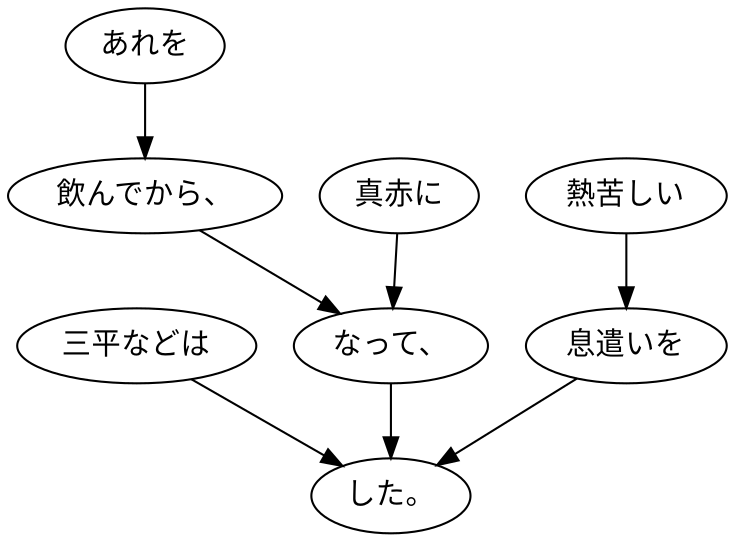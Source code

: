 digraph graph9126 {
	node0 [label="三平などは"];
	node1 [label="あれを"];
	node2 [label="飲んでから、"];
	node3 [label="真赤に"];
	node4 [label="なって、"];
	node5 [label="熱苦しい"];
	node6 [label="息遣いを"];
	node7 [label="した。"];
	node0 -> node7;
	node1 -> node2;
	node2 -> node4;
	node3 -> node4;
	node4 -> node7;
	node5 -> node6;
	node6 -> node7;
}
